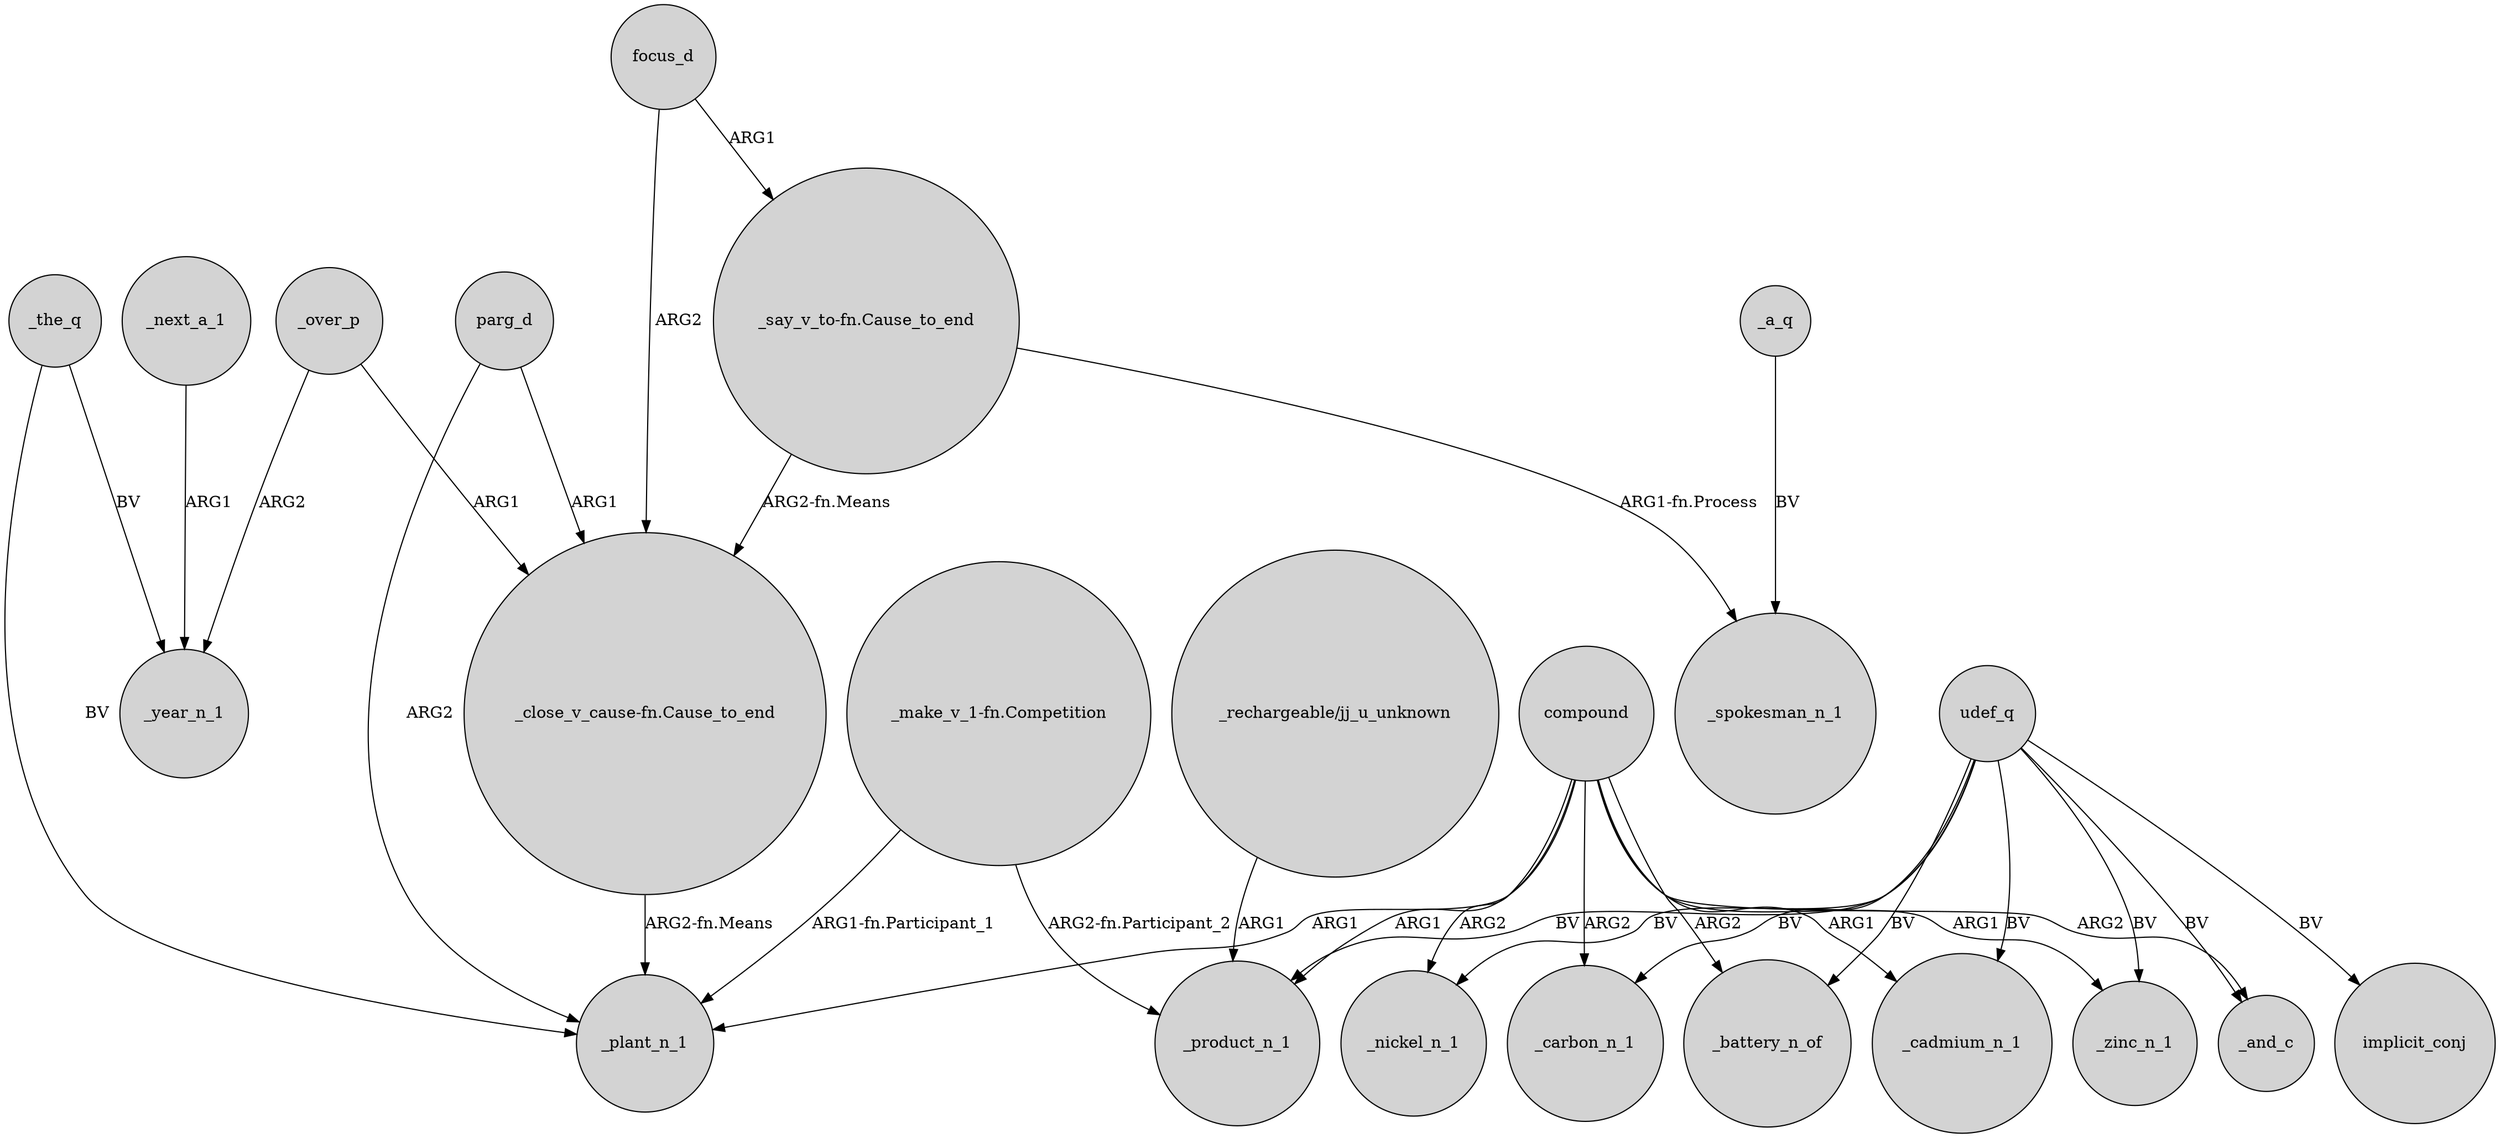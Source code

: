 digraph {
	node [shape=circle style=filled]
	"_close_v_cause-fn.Cause_to_end" -> _plant_n_1 [label="ARG2-fn.Means"]
	"_rechargeable/jj_u_unknown" -> _product_n_1 [label=ARG1]
	parg_d -> "_close_v_cause-fn.Cause_to_end" [label=ARG1]
	focus_d -> "_say_v_to-fn.Cause_to_end" [label=ARG1]
	compound -> _carbon_n_1 [label=ARG2]
	udef_q -> _carbon_n_1 [label=BV]
	"_make_v_1-fn.Competition" -> _plant_n_1 [label="ARG1-fn.Participant_1"]
	compound -> _battery_n_of [label=ARG2]
	udef_q -> _product_n_1 [label=BV]
	udef_q -> _cadmium_n_1 [label=BV]
	udef_q -> _and_c [label=BV]
	"_make_v_1-fn.Competition" -> _product_n_1 [label="ARG2-fn.Participant_2"]
	compound -> _and_c [label=ARG2]
	udef_q -> _zinc_n_1 [label=BV]
	parg_d -> _plant_n_1 [label=ARG2]
	compound -> _zinc_n_1 [label=ARG1]
	_the_q -> _year_n_1 [label=BV]
	compound -> _nickel_n_1 [label=ARG2]
	compound -> _plant_n_1 [label=ARG1]
	"_say_v_to-fn.Cause_to_end" -> _spokesman_n_1 [label="ARG1-fn.Process"]
	focus_d -> "_close_v_cause-fn.Cause_to_end" [label=ARG2]
	udef_q -> _battery_n_of [label=BV]
	_over_p -> _year_n_1 [label=ARG2]
	"_say_v_to-fn.Cause_to_end" -> "_close_v_cause-fn.Cause_to_end" [label="ARG2-fn.Means"]
	compound -> _product_n_1 [label=ARG1]
	_next_a_1 -> _year_n_1 [label=ARG1]
	_over_p -> "_close_v_cause-fn.Cause_to_end" [label=ARG1]
	compound -> _cadmium_n_1 [label=ARG1]
	_a_q -> _spokesman_n_1 [label=BV]
	udef_q -> implicit_conj [label=BV]
	udef_q -> _nickel_n_1 [label=BV]
	_the_q -> _plant_n_1 [label=BV]
}
